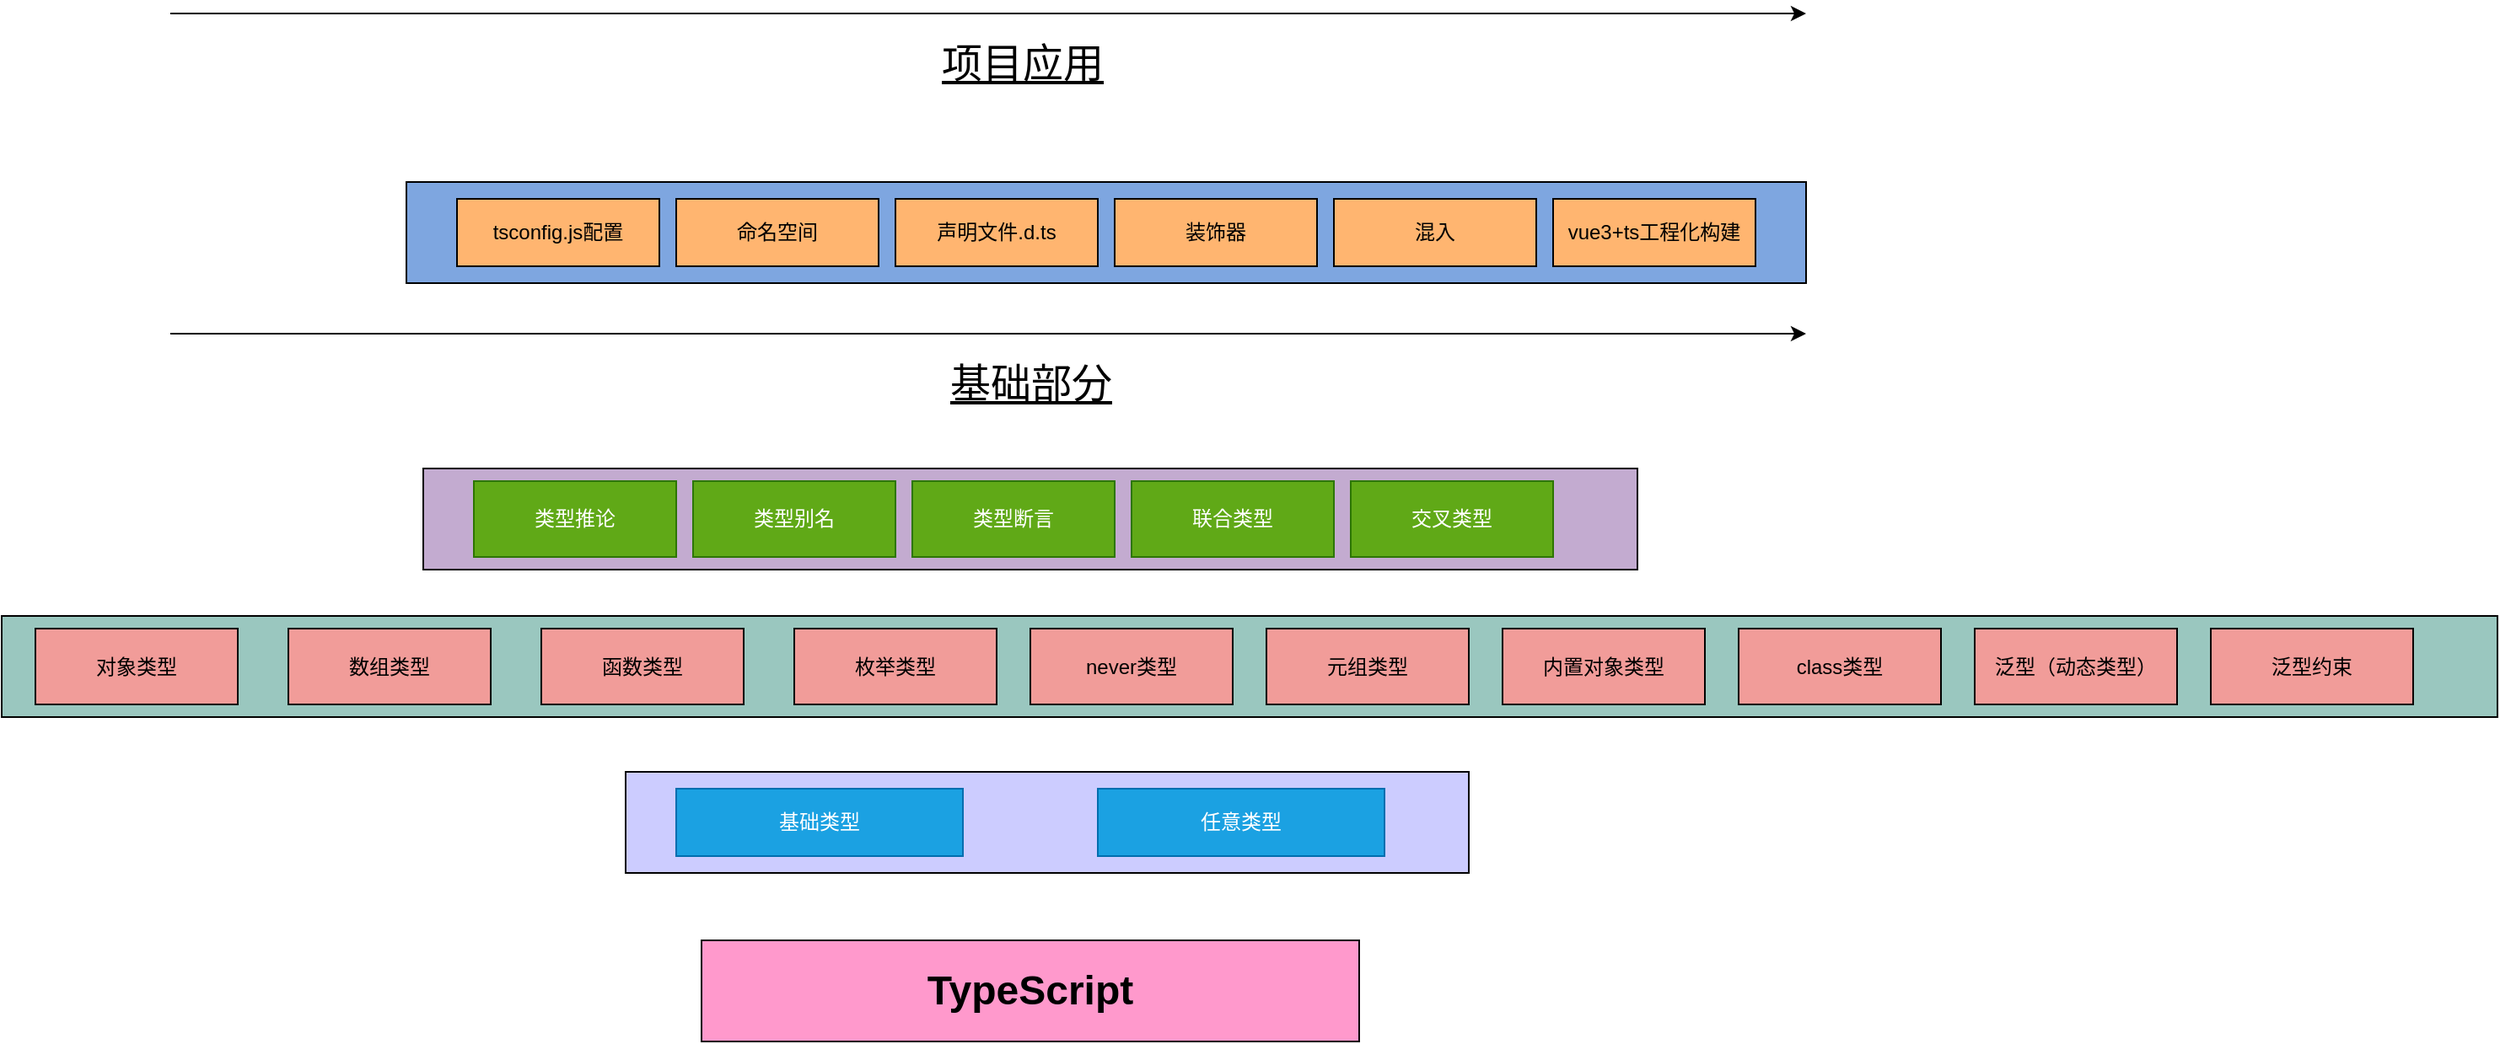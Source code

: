 <mxfile>
    <diagram id="Xi4wBaLZnPkPkWKMIxIv" name="第 1 页">
        <mxGraphModel dx="1911" dy="787" grid="1" gridSize="10" guides="1" tooltips="1" connect="1" arrows="1" fold="1" page="1" pageScale="1" pageWidth="827" pageHeight="1169" math="0" shadow="0">
            <root>
                <mxCell id="0"/>
                <mxCell id="1" parent="0"/>
                <mxCell id="uhHu_FI5WDbJP-M0hhOY-2" value="&lt;font style=&quot;font-size: 24px&quot;&gt;&lt;b&gt;TypeScript&lt;/b&gt;&lt;/font&gt;" style="rounded=0;whiteSpace=wrap;html=1;fillColor=#FF99CC;" parent="1" vertex="1">
                    <mxGeometry x="195" y="1140" width="390" height="60" as="geometry"/>
                </mxCell>
                <mxCell id="uhHu_FI5WDbJP-M0hhOY-5" value="" style="rounded=0;whiteSpace=wrap;html=1;fillColor=#CCCCFF;" parent="1" vertex="1">
                    <mxGeometry x="150" y="1040" width="500" height="60" as="geometry"/>
                </mxCell>
                <mxCell id="uhHu_FI5WDbJP-M0hhOY-6" value="基础类型" style="rounded=0;whiteSpace=wrap;html=1;fillColor=#1ba1e2;fontColor=#ffffff;strokeColor=#006EAF;" parent="1" vertex="1">
                    <mxGeometry x="180" y="1050" width="170" height="40" as="geometry"/>
                </mxCell>
                <mxCell id="uhHu_FI5WDbJP-M0hhOY-10" value="任意类型" style="rounded=0;whiteSpace=wrap;html=1;fillColor=#1ba1e2;fontColor=#ffffff;strokeColor=#006EAF;" parent="1" vertex="1">
                    <mxGeometry x="430" y="1050" width="170" height="40" as="geometry"/>
                </mxCell>
                <mxCell id="uhHu_FI5WDbJP-M0hhOY-11" value="" style="rounded=0;whiteSpace=wrap;html=1;fillColor=#9AC7BF;" parent="1" vertex="1">
                    <mxGeometry x="-220" y="947.5" width="1480" height="60" as="geometry"/>
                </mxCell>
                <mxCell id="uhHu_FI5WDbJP-M0hhOY-12" value="对象类型" style="rounded=0;whiteSpace=wrap;html=1;fillColor=#F19C99;" parent="1" vertex="1">
                    <mxGeometry x="-200" y="955" width="120" height="45" as="geometry"/>
                </mxCell>
                <mxCell id="uhHu_FI5WDbJP-M0hhOY-13" value="数组类型" style="rounded=0;whiteSpace=wrap;html=1;fillColor=#F19C99;" parent="1" vertex="1">
                    <mxGeometry x="-50" y="955" width="120" height="45" as="geometry"/>
                </mxCell>
                <mxCell id="uhHu_FI5WDbJP-M0hhOY-14" value="函数类型" style="rounded=0;whiteSpace=wrap;html=1;fillColor=#F19C99;" parent="1" vertex="1">
                    <mxGeometry x="100" y="955" width="120" height="45" as="geometry"/>
                </mxCell>
                <mxCell id="uhHu_FI5WDbJP-M0hhOY-15" value="枚举类型" style="rounded=0;whiteSpace=wrap;html=1;fillColor=#F19C99;" parent="1" vertex="1">
                    <mxGeometry x="250" y="955" width="120" height="45" as="geometry"/>
                </mxCell>
                <mxCell id="uhHu_FI5WDbJP-M0hhOY-16" value="never类型" style="rounded=0;whiteSpace=wrap;html=1;fillColor=#F19C99;" parent="1" vertex="1">
                    <mxGeometry x="390" y="955" width="120" height="45" as="geometry"/>
                </mxCell>
                <mxCell id="uhHu_FI5WDbJP-M0hhOY-17" value="元组类型" style="rounded=0;whiteSpace=wrap;html=1;fillColor=#F19C99;" parent="1" vertex="1">
                    <mxGeometry x="530" y="955" width="120" height="45" as="geometry"/>
                </mxCell>
                <mxCell id="uhHu_FI5WDbJP-M0hhOY-18" value="内置对象类型" style="rounded=0;whiteSpace=wrap;html=1;fillColor=#F19C99;" parent="1" vertex="1">
                    <mxGeometry x="670" y="955" width="120" height="45" as="geometry"/>
                </mxCell>
                <mxCell id="uhHu_FI5WDbJP-M0hhOY-19" value="class类型" style="rounded=0;whiteSpace=wrap;html=1;fillColor=#F19C99;" parent="1" vertex="1">
                    <mxGeometry x="810" y="955" width="120" height="45" as="geometry"/>
                </mxCell>
                <mxCell id="uhHu_FI5WDbJP-M0hhOY-21" value="泛型（动态类型）" style="rounded=0;whiteSpace=wrap;html=1;fillColor=#F19C99;" parent="1" vertex="1">
                    <mxGeometry x="950" y="955" width="120" height="45" as="geometry"/>
                </mxCell>
                <mxCell id="uhHu_FI5WDbJP-M0hhOY-22" value="泛型约束" style="rounded=0;whiteSpace=wrap;html=1;fillColor=#F19C99;" parent="1" vertex="1">
                    <mxGeometry x="1090" y="955" width="120" height="45" as="geometry"/>
                </mxCell>
                <mxCell id="uhHu_FI5WDbJP-M0hhOY-23" value="" style="rounded=0;whiteSpace=wrap;html=1;fillColor=#C3ABD0;" parent="1" vertex="1">
                    <mxGeometry x="30" y="860" width="720" height="60" as="geometry"/>
                </mxCell>
                <mxCell id="uhHu_FI5WDbJP-M0hhOY-24" value="类型推论" style="rounded=0;whiteSpace=wrap;html=1;fillColor=#60a917;fontColor=#ffffff;strokeColor=#2D7600;" parent="1" vertex="1">
                    <mxGeometry x="60" y="867.5" width="120" height="45" as="geometry"/>
                </mxCell>
                <mxCell id="uhHu_FI5WDbJP-M0hhOY-25" value="类型别名" style="rounded=0;whiteSpace=wrap;html=1;fillColor=#60a917;fontColor=#ffffff;strokeColor=#2D7600;" parent="1" vertex="1">
                    <mxGeometry x="190" y="867.5" width="120" height="45" as="geometry"/>
                </mxCell>
                <mxCell id="uhHu_FI5WDbJP-M0hhOY-26" value="类型断言" style="rounded=0;whiteSpace=wrap;html=1;fillColor=#60a917;fontColor=#ffffff;strokeColor=#2D7600;" parent="1" vertex="1">
                    <mxGeometry x="320" y="867.5" width="120" height="45" as="geometry"/>
                </mxCell>
                <mxCell id="uhHu_FI5WDbJP-M0hhOY-27" value="联合类型" style="rounded=0;whiteSpace=wrap;html=1;fillColor=#60a917;fontColor=#ffffff;strokeColor=#2D7600;" parent="1" vertex="1">
                    <mxGeometry x="450" y="867.5" width="120" height="45" as="geometry"/>
                </mxCell>
                <mxCell id="uhHu_FI5WDbJP-M0hhOY-28" value="交叉类型" style="rounded=0;whiteSpace=wrap;html=1;fillColor=#60a917;fontColor=#ffffff;strokeColor=#2D7600;" parent="1" vertex="1">
                    <mxGeometry x="580" y="867.5" width="120" height="45" as="geometry"/>
                </mxCell>
                <mxCell id="uhHu_FI5WDbJP-M0hhOY-29" value="" style="endArrow=classic;html=1;" parent="1" edge="1">
                    <mxGeometry width="50" height="50" relative="1" as="geometry">
                        <mxPoint x="-120" y="780" as="sourcePoint"/>
                        <mxPoint x="850" y="780" as="targetPoint"/>
                    </mxGeometry>
                </mxCell>
                <mxCell id="uhHu_FI5WDbJP-M0hhOY-30" value="&lt;font style=&quot;font-size: 24px&quot;&gt;&lt;u&gt;基础部分&lt;/u&gt;&lt;/font&gt;" style="text;html=1;align=center;verticalAlign=middle;resizable=0;points=[];autosize=1;" parent="1" vertex="1">
                    <mxGeometry x="335" y="800" width="110" height="20" as="geometry"/>
                </mxCell>
                <mxCell id="uhHu_FI5WDbJP-M0hhOY-31" value="" style="rounded=0;whiteSpace=wrap;html=1;fillColor=#7EA6E0;" parent="1" vertex="1">
                    <mxGeometry x="20" y="690" width="830" height="60" as="geometry"/>
                </mxCell>
                <mxCell id="uhHu_FI5WDbJP-M0hhOY-32" value="tsconfig.js配置" style="rounded=0;whiteSpace=wrap;html=1;fillColor=#FFB570;" parent="1" vertex="1">
                    <mxGeometry x="50" y="700" width="120" height="40" as="geometry"/>
                </mxCell>
                <mxCell id="uhHu_FI5WDbJP-M0hhOY-34" value="命名空间" style="rounded=0;whiteSpace=wrap;html=1;fillColor=#FFB570;" parent="1" vertex="1">
                    <mxGeometry x="180" y="700" width="120" height="40" as="geometry"/>
                </mxCell>
                <mxCell id="uhHu_FI5WDbJP-M0hhOY-36" value="声明文件.d.ts" style="rounded=0;whiteSpace=wrap;html=1;fillColor=#FFB570;" parent="1" vertex="1">
                    <mxGeometry x="310" y="700" width="120" height="40" as="geometry"/>
                </mxCell>
                <mxCell id="uhHu_FI5WDbJP-M0hhOY-37" value="装饰器" style="rounded=0;whiteSpace=wrap;html=1;fillColor=#FFB570;" parent="1" vertex="1">
                    <mxGeometry x="440" y="700" width="120" height="40" as="geometry"/>
                </mxCell>
                <mxCell id="uhHu_FI5WDbJP-M0hhOY-38" value="混入" style="rounded=0;whiteSpace=wrap;html=1;fillColor=#FFB570;" parent="1" vertex="1">
                    <mxGeometry x="570" y="700" width="120" height="40" as="geometry"/>
                </mxCell>
                <mxCell id="uhHu_FI5WDbJP-M0hhOY-39" value="vue3+ts工程化构建" style="rounded=0;whiteSpace=wrap;html=1;fillColor=#FFB570;" parent="1" vertex="1">
                    <mxGeometry x="700" y="700" width="120" height="40" as="geometry"/>
                </mxCell>
                <mxCell id="uhHu_FI5WDbJP-M0hhOY-40" value="" style="endArrow=classic;html=1;" parent="1" edge="1">
                    <mxGeometry width="50" height="50" relative="1" as="geometry">
                        <mxPoint x="-120" y="590" as="sourcePoint"/>
                        <mxPoint x="850" y="590" as="targetPoint"/>
                    </mxGeometry>
                </mxCell>
                <mxCell id="uhHu_FI5WDbJP-M0hhOY-41" value="&lt;font style=&quot;font-size: 24px&quot;&gt;&lt;u&gt;项目应用&lt;/u&gt;&lt;/font&gt;" style="text;html=1;align=center;verticalAlign=middle;resizable=0;points=[];autosize=1;" parent="1" vertex="1">
                    <mxGeometry x="330" y="610" width="110" height="20" as="geometry"/>
                </mxCell>
            </root>
        </mxGraphModel>
    </diagram>
</mxfile>